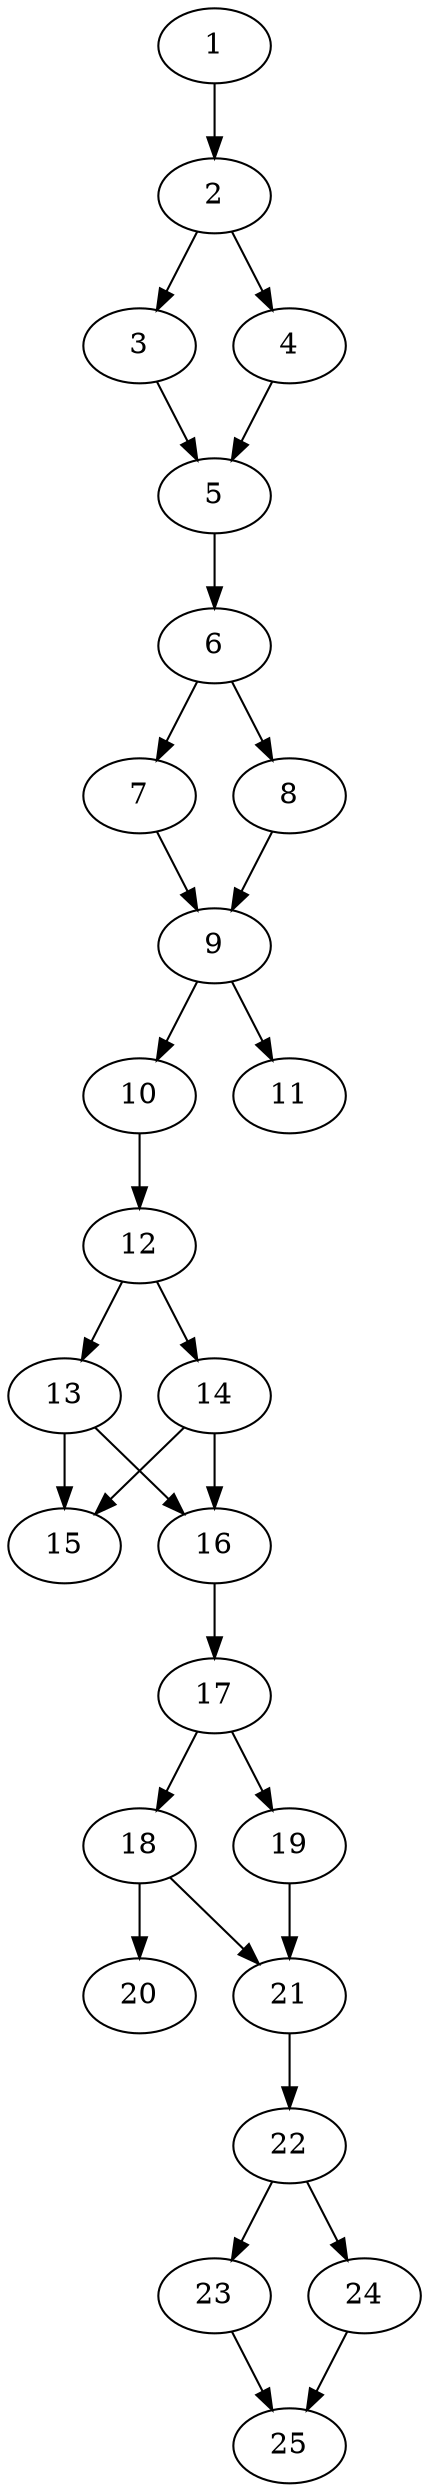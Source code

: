 // DAG automatically generated by daggen at Thu Oct  3 14:00:39 2019
// ./daggen --dot -n 25 --ccr 0.5 --fat 0.3 --regular 0.7 --density 0.9 --mindata 5242880 --maxdata 52428800 
digraph G {
  1 [size="50290688", alpha="0.01", expect_size="25145344"] 
  1 -> 2 [size ="25145344"]
  2 [size="48254976", alpha="0.06", expect_size="24127488"] 
  2 -> 3 [size ="24127488"]
  2 -> 4 [size ="24127488"]
  3 [size="42641408", alpha="0.10", expect_size="21320704"] 
  3 -> 5 [size ="21320704"]
  4 [size="24313856", alpha="0.01", expect_size="12156928"] 
  4 -> 5 [size ="12156928"]
  5 [size="40491008", alpha="0.07", expect_size="20245504"] 
  5 -> 6 [size ="20245504"]
  6 [size="77690880", alpha="0.11", expect_size="38845440"] 
  6 -> 7 [size ="38845440"]
  6 -> 8 [size ="38845440"]
  7 [size="23617536", alpha="0.16", expect_size="11808768"] 
  7 -> 9 [size ="11808768"]
  8 [size="14264320", alpha="0.06", expect_size="7132160"] 
  8 -> 9 [size ="7132160"]
  9 [size="72310784", alpha="0.18", expect_size="36155392"] 
  9 -> 10 [size ="36155392"]
  9 -> 11 [size ="36155392"]
  10 [size="34412544", alpha="0.17", expect_size="17206272"] 
  10 -> 12 [size ="17206272"]
  11 [size="41754624", alpha="0.01", expect_size="20877312"] 
  12 [size="48316416", alpha="0.10", expect_size="24158208"] 
  12 -> 13 [size ="24158208"]
  12 -> 14 [size ="24158208"]
  13 [size="78569472", alpha="0.09", expect_size="39284736"] 
  13 -> 15 [size ="39284736"]
  13 -> 16 [size ="39284736"]
  14 [size="33718272", alpha="0.09", expect_size="16859136"] 
  14 -> 15 [size ="16859136"]
  14 -> 16 [size ="16859136"]
  15 [size="38019072", alpha="0.10", expect_size="19009536"] 
  16 [size="71989248", alpha="0.10", expect_size="35994624"] 
  16 -> 17 [size ="35994624"]
  17 [size="27985920", alpha="0.08", expect_size="13992960"] 
  17 -> 18 [size ="13992960"]
  17 -> 19 [size ="13992960"]
  18 [size="102254592", alpha="0.13", expect_size="51127296"] 
  18 -> 20 [size ="51127296"]
  18 -> 21 [size ="51127296"]
  19 [size="34979840", alpha="0.05", expect_size="17489920"] 
  19 -> 21 [size ="17489920"]
  20 [size="25548800", alpha="0.03", expect_size="12774400"] 
  21 [size="104583168", alpha="0.11", expect_size="52291584"] 
  21 -> 22 [size ="52291584"]
  22 [size="16664576", alpha="0.06", expect_size="8332288"] 
  22 -> 23 [size ="8332288"]
  22 -> 24 [size ="8332288"]
  23 [size="66142208", alpha="0.08", expect_size="33071104"] 
  23 -> 25 [size ="33071104"]
  24 [size="15986688", alpha="0.14", expect_size="7993344"] 
  24 -> 25 [size ="7993344"]
  25 [size="57368576", alpha="0.05", expect_size="28684288"] 
}
